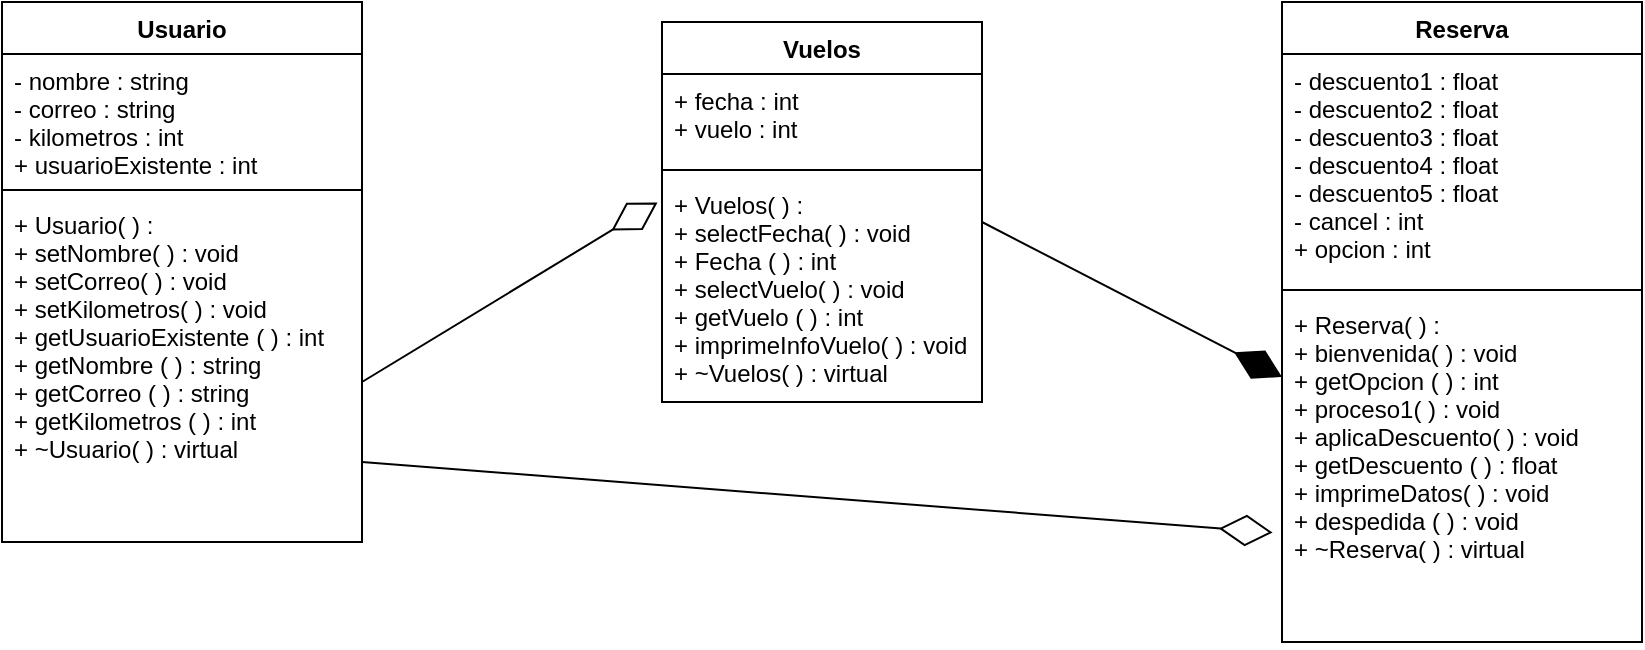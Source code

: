 <mxfile>
    <diagram id="a2Z16yKQg-3OW0axyJ3V" name="Page-1">
        <mxGraphModel dx="1421" dy="631" grid="1" gridSize="10" guides="1" tooltips="1" connect="1" arrows="1" fold="1" page="1" pageScale="1" pageWidth="850" pageHeight="1100" math="0" shadow="0">
            <root>
                <mxCell id="0"/>
                <mxCell id="1" parent="0"/>
                <mxCell id="2" value="Vuelos" style="swimlane;fontStyle=1;align=center;verticalAlign=top;childLayout=stackLayout;horizontal=1;startSize=26;horizontalStack=0;resizeParent=1;resizeParentMax=0;resizeLast=0;collapsible=1;marginBottom=0;" vertex="1" parent="1">
                    <mxGeometry x="110" y="180" width="160" height="190" as="geometry"/>
                </mxCell>
                <mxCell id="3" value="+ fecha : int&#10;+ vuelo : int" style="text;strokeColor=none;fillColor=none;align=left;verticalAlign=top;spacingLeft=4;spacingRight=4;overflow=hidden;rotatable=0;points=[[0,0.5],[1,0.5]];portConstraint=eastwest;" vertex="1" parent="2">
                    <mxGeometry y="26" width="160" height="44" as="geometry"/>
                </mxCell>
                <mxCell id="4" value="" style="line;strokeWidth=1;fillColor=none;align=left;verticalAlign=middle;spacingTop=-1;spacingLeft=3;spacingRight=3;rotatable=0;labelPosition=right;points=[];portConstraint=eastwest;strokeColor=inherit;" vertex="1" parent="2">
                    <mxGeometry y="70" width="160" height="8" as="geometry"/>
                </mxCell>
                <mxCell id="16" value="" style="endArrow=diamondThin;endFill=1;endSize=24;html=1;" edge="1" parent="2" target="13">
                    <mxGeometry width="160" relative="1" as="geometry">
                        <mxPoint x="160" y="100" as="sourcePoint"/>
                        <mxPoint x="310" y="100" as="targetPoint"/>
                    </mxGeometry>
                </mxCell>
                <mxCell id="5" value="+ Vuelos( ) :&#10;+ selectFecha( ) : void&#10;+ Fecha ( ) : int&#10;+ selectVuelo( ) : void&#10;+ getVuelo ( ) : int&#10;+ imprimeInfoVuelo( ) : void&#10;+ ~Vuelos( ) : virtual" style="text;strokeColor=none;fillColor=none;align=left;verticalAlign=top;spacingLeft=4;spacingRight=4;overflow=hidden;rotatable=0;points=[[0,0.5],[1,0.5]];portConstraint=eastwest;" vertex="1" parent="2">
                    <mxGeometry y="78" width="160" height="112" as="geometry"/>
                </mxCell>
                <mxCell id="6" value="Usuario" style="swimlane;fontStyle=1;align=center;verticalAlign=top;childLayout=stackLayout;horizontal=1;startSize=26;horizontalStack=0;resizeParent=1;resizeParentMax=0;resizeLast=0;collapsible=1;marginBottom=0;" vertex="1" parent="1">
                    <mxGeometry x="-220" y="170" width="180" height="270" as="geometry"/>
                </mxCell>
                <mxCell id="7" value="- nombre : string&#10;- correo : string&#10;- kilometros : int&#10;+ usuarioExistente : int" style="text;strokeColor=none;fillColor=none;align=left;verticalAlign=top;spacingLeft=4;spacingRight=4;overflow=hidden;rotatable=0;points=[[0,0.5],[1,0.5]];portConstraint=eastwest;" vertex="1" parent="6">
                    <mxGeometry y="26" width="180" height="64" as="geometry"/>
                </mxCell>
                <mxCell id="8" value="" style="line;strokeWidth=1;fillColor=none;align=left;verticalAlign=middle;spacingTop=-1;spacingLeft=3;spacingRight=3;rotatable=0;labelPosition=right;points=[];portConstraint=eastwest;strokeColor=inherit;" vertex="1" parent="6">
                    <mxGeometry y="90" width="180" height="8" as="geometry"/>
                </mxCell>
                <mxCell id="9" value="+ Usuario( ) :&#10;+ setNombre( ) : void&#10;+ setCorreo( ) : void&#10;+ setKilometros( ) : void&#10;+ getUsuarioExistente ( ) : int&#10;+ getNombre ( ) : string&#10;+ getCorreo ( ) : string&#10;+ getKilometros ( ) : int&#10;+ ~Usuario( ) : virtual" style="text;strokeColor=none;fillColor=none;align=left;verticalAlign=top;spacingLeft=4;spacingRight=4;overflow=hidden;rotatable=0;points=[[0,0.5],[1,0.5]];portConstraint=eastwest;" vertex="1" parent="6">
                    <mxGeometry y="98" width="180" height="172" as="geometry"/>
                </mxCell>
                <mxCell id="10" value="Reserva" style="swimlane;fontStyle=1;align=center;verticalAlign=top;childLayout=stackLayout;horizontal=1;startSize=26;horizontalStack=0;resizeParent=1;resizeParentMax=0;resizeLast=0;collapsible=1;marginBottom=0;" vertex="1" parent="1">
                    <mxGeometry x="420" y="170" width="180" height="320" as="geometry"/>
                </mxCell>
                <mxCell id="11" value="- descuento1 : float&#10;- descuento2 : float&#10;- descuento3 : float&#10;- descuento4 : float&#10;- descuento5 : float&#10;- cancel : int&#10;+ opcion : int" style="text;strokeColor=none;fillColor=none;align=left;verticalAlign=top;spacingLeft=4;spacingRight=4;overflow=hidden;rotatable=0;points=[[0,0.5],[1,0.5]];portConstraint=eastwest;" vertex="1" parent="10">
                    <mxGeometry y="26" width="180" height="114" as="geometry"/>
                </mxCell>
                <mxCell id="12" value="" style="line;strokeWidth=1;fillColor=none;align=left;verticalAlign=middle;spacingTop=-1;spacingLeft=3;spacingRight=3;rotatable=0;labelPosition=right;points=[];portConstraint=eastwest;strokeColor=inherit;" vertex="1" parent="10">
                    <mxGeometry y="140" width="180" height="8" as="geometry"/>
                </mxCell>
                <mxCell id="13" value="+ Reserva( ) :&#10;+ bienvenida( ) : void&#10;+ getOpcion ( ) : int&#10;+ proceso1( ) : void&#10;+ aplicaDescuento( ) : void&#10;+ getDescuento ( ) : float&#10;+ imprimeDatos( ) : void&#10;+ despedida ( ) : void&#10;+ ~Reserva( ) : virtual" style="text;strokeColor=none;fillColor=none;align=left;verticalAlign=top;spacingLeft=4;spacingRight=4;overflow=hidden;rotatable=0;points=[[0,0.5],[1,0.5]];portConstraint=eastwest;" vertex="1" parent="10">
                    <mxGeometry y="148" width="180" height="172" as="geometry"/>
                </mxCell>
                <mxCell id="17" value="" style="endArrow=diamondThin;endFill=0;endSize=24;html=1;entryX=-0.014;entryY=0.109;entryDx=0;entryDy=0;entryPerimeter=0;" edge="1" parent="1" target="5">
                    <mxGeometry width="160" relative="1" as="geometry">
                        <mxPoint x="-40" y="360" as="sourcePoint"/>
                        <mxPoint x="120" y="360" as="targetPoint"/>
                    </mxGeometry>
                </mxCell>
                <mxCell id="18" value="" style="endArrow=diamondThin;endFill=0;endSize=24;html=1;entryX=-0.026;entryY=0.682;entryDx=0;entryDy=0;entryPerimeter=0;" edge="1" parent="1" target="13">
                    <mxGeometry width="160" relative="1" as="geometry">
                        <mxPoint x="-40" y="400" as="sourcePoint"/>
                        <mxPoint x="120" y="400" as="targetPoint"/>
                    </mxGeometry>
                </mxCell>
            </root>
        </mxGraphModel>
    </diagram>
</mxfile>